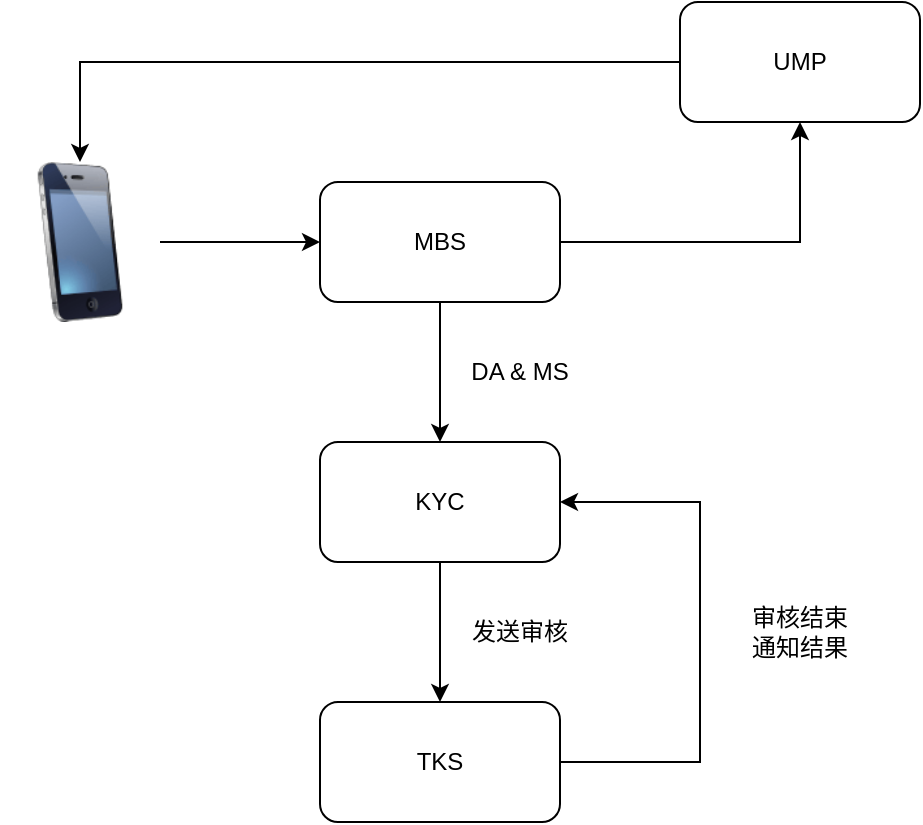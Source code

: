 <mxfile version="16.5.6" type="github" pages="3">
  <diagram id="iPhuilVgwoS9Ke7_U8F6" name="第 1 页">
    <mxGraphModel dx="1038" dy="547" grid="1" gridSize="10" guides="1" tooltips="1" connect="1" arrows="1" fold="1" page="1" pageScale="1" pageWidth="827" pageHeight="1169" math="0" shadow="0">
      <root>
        <mxCell id="0" />
        <mxCell id="1" parent="0" />
        <mxCell id="vAi0L5TWATyvluraUV4B-5" style="edgeStyle=orthogonalEdgeStyle;rounded=0;orthogonalLoop=1;jettySize=auto;html=1;exitX=1;exitY=0.5;exitDx=0;exitDy=0;entryX=0.5;entryY=1;entryDx=0;entryDy=0;" edge="1" parent="1" source="vAi0L5TWATyvluraUV4B-1" target="vAi0L5TWATyvluraUV4B-4">
          <mxGeometry relative="1" as="geometry" />
        </mxCell>
        <mxCell id="vAi0L5TWATyvluraUV4B-8" style="edgeStyle=orthogonalEdgeStyle;rounded=0;orthogonalLoop=1;jettySize=auto;html=1;exitX=0.5;exitY=1;exitDx=0;exitDy=0;entryX=0.5;entryY=0;entryDx=0;entryDy=0;" edge="1" parent="1" source="vAi0L5TWATyvluraUV4B-1" target="vAi0L5TWATyvluraUV4B-7">
          <mxGeometry relative="1" as="geometry" />
        </mxCell>
        <mxCell id="vAi0L5TWATyvluraUV4B-1" value="MBS" style="rounded=1;whiteSpace=wrap;html=1;" vertex="1" parent="1">
          <mxGeometry x="200" y="180" width="120" height="60" as="geometry" />
        </mxCell>
        <mxCell id="vAi0L5TWATyvluraUV4B-3" style="edgeStyle=orthogonalEdgeStyle;rounded=0;orthogonalLoop=1;jettySize=auto;html=1;exitX=1;exitY=0.5;exitDx=0;exitDy=0;entryX=0;entryY=0.5;entryDx=0;entryDy=0;" edge="1" parent="1" source="vAi0L5TWATyvluraUV4B-2" target="vAi0L5TWATyvluraUV4B-1">
          <mxGeometry relative="1" as="geometry" />
        </mxCell>
        <mxCell id="vAi0L5TWATyvluraUV4B-2" value="" style="image;html=1;image=img/lib/clip_art/telecommunication/iPhone_128x128.png" vertex="1" parent="1">
          <mxGeometry x="40" y="170" width="80" height="80" as="geometry" />
        </mxCell>
        <mxCell id="vAi0L5TWATyvluraUV4B-6" style="edgeStyle=orthogonalEdgeStyle;rounded=0;orthogonalLoop=1;jettySize=auto;html=1;exitX=0;exitY=0.5;exitDx=0;exitDy=0;" edge="1" parent="1" source="vAi0L5TWATyvluraUV4B-4" target="vAi0L5TWATyvluraUV4B-2">
          <mxGeometry relative="1" as="geometry" />
        </mxCell>
        <mxCell id="vAi0L5TWATyvluraUV4B-4" value="UMP" style="rounded=1;whiteSpace=wrap;html=1;" vertex="1" parent="1">
          <mxGeometry x="380" y="90" width="120" height="60" as="geometry" />
        </mxCell>
        <mxCell id="vAi0L5TWATyvluraUV4B-11" style="edgeStyle=orthogonalEdgeStyle;rounded=0;orthogonalLoop=1;jettySize=auto;html=1;exitX=0.5;exitY=1;exitDx=0;exitDy=0;" edge="1" parent="1" source="vAi0L5TWATyvluraUV4B-7" target="vAi0L5TWATyvluraUV4B-10">
          <mxGeometry relative="1" as="geometry" />
        </mxCell>
        <mxCell id="vAi0L5TWATyvluraUV4B-7" value="KYC" style="rounded=1;whiteSpace=wrap;html=1;" vertex="1" parent="1">
          <mxGeometry x="200" y="310" width="120" height="60" as="geometry" />
        </mxCell>
        <mxCell id="vAi0L5TWATyvluraUV4B-9" value="DA &amp;amp; MS" style="text;html=1;strokeColor=none;fillColor=none;align=center;verticalAlign=middle;whiteSpace=wrap;rounded=0;" vertex="1" parent="1">
          <mxGeometry x="270" y="260" width="60" height="30" as="geometry" />
        </mxCell>
        <mxCell id="vAi0L5TWATyvluraUV4B-12" style="edgeStyle=orthogonalEdgeStyle;rounded=0;orthogonalLoop=1;jettySize=auto;html=1;entryX=1;entryY=0.5;entryDx=0;entryDy=0;" edge="1" parent="1" source="vAi0L5TWATyvluraUV4B-10" target="vAi0L5TWATyvluraUV4B-7">
          <mxGeometry relative="1" as="geometry">
            <Array as="points">
              <mxPoint x="390" y="470" />
              <mxPoint x="390" y="340" />
            </Array>
          </mxGeometry>
        </mxCell>
        <mxCell id="vAi0L5TWATyvluraUV4B-10" value="TKS" style="rounded=1;whiteSpace=wrap;html=1;" vertex="1" parent="1">
          <mxGeometry x="200" y="440" width="120" height="60" as="geometry" />
        </mxCell>
        <mxCell id="vAi0L5TWATyvluraUV4B-13" value="发送审核" style="text;html=1;strokeColor=none;fillColor=none;align=center;verticalAlign=middle;whiteSpace=wrap;rounded=0;" vertex="1" parent="1">
          <mxGeometry x="270" y="390" width="60" height="30" as="geometry" />
        </mxCell>
        <mxCell id="vAi0L5TWATyvluraUV4B-14" value="审核结束&lt;br&gt;通知结果" style="text;html=1;strokeColor=none;fillColor=none;align=center;verticalAlign=middle;whiteSpace=wrap;rounded=0;" vertex="1" parent="1">
          <mxGeometry x="410" y="390" width="60" height="30" as="geometry" />
        </mxCell>
      </root>
    </mxGraphModel>
  </diagram>
  <diagram id="n6dTZC5-hFCf9qfJC6Uz" name="第 2 页">
    <mxGraphModel dx="1384" dy="729" grid="1" gridSize="10" guides="1" tooltips="1" connect="1" arrows="1" fold="1" page="1" pageScale="1" pageWidth="827" pageHeight="1169" math="0" shadow="0">
      <root>
        <mxCell id="rVu3aqndrenk4j7JYDpi-0" />
        <mxCell id="rVu3aqndrenk4j7JYDpi-1" parent="rVu3aqndrenk4j7JYDpi-0" />
        <mxCell id="rVu3aqndrenk4j7JYDpi-4" style="edgeStyle=orthogonalEdgeStyle;rounded=0;orthogonalLoop=1;jettySize=auto;html=1;exitX=0.5;exitY=1;exitDx=0;exitDy=0;exitPerimeter=0;" edge="1" parent="rVu3aqndrenk4j7JYDpi-1" source="rVu3aqndrenk4j7JYDpi-2" target="rVu3aqndrenk4j7JYDpi-5">
          <mxGeometry relative="1" as="geometry">
            <mxPoint x="400" y="160" as="targetPoint" />
          </mxGeometry>
        </mxCell>
        <mxCell id="rVu3aqndrenk4j7JYDpi-2" value="" style="strokeWidth=2;html=1;shape=mxgraph.flowchart.start_2;whiteSpace=wrap;" vertex="1" parent="rVu3aqndrenk4j7JYDpi-1">
          <mxGeometry x="360" y="40" width="100" height="100" as="geometry" />
        </mxCell>
        <mxCell id="rVu3aqndrenk4j7JYDpi-17" style="edgeStyle=orthogonalEdgeStyle;rounded=0;orthogonalLoop=1;jettySize=auto;html=1;exitX=0.5;exitY=1;exitDx=0;exitDy=0;" edge="1" parent="rVu3aqndrenk4j7JYDpi-1" source="rVu3aqndrenk4j7JYDpi-5" target="rVu3aqndrenk4j7JYDpi-6">
          <mxGeometry relative="1" as="geometry" />
        </mxCell>
        <mxCell id="rVu3aqndrenk4j7JYDpi-5" value="发送OTP" style="rounded=1;whiteSpace=wrap;html=1;" vertex="1" parent="rVu3aqndrenk4j7JYDpi-1">
          <mxGeometry x="350" y="200" width="120" height="60" as="geometry" />
        </mxCell>
        <mxCell id="rVu3aqndrenk4j7JYDpi-19" style="edgeStyle=orthogonalEdgeStyle;rounded=0;orthogonalLoop=1;jettySize=auto;html=1;exitX=0.5;exitY=1;exitDx=0;exitDy=0;" edge="1" parent="rVu3aqndrenk4j7JYDpi-1" source="rVu3aqndrenk4j7JYDpi-6" target="rVu3aqndrenk4j7JYDpi-7">
          <mxGeometry relative="1" as="geometry" />
        </mxCell>
        <mxCell id="rVu3aqndrenk4j7JYDpi-6" value="验证OTP" style="rounded=1;whiteSpace=wrap;html=1;" vertex="1" parent="rVu3aqndrenk4j7JYDpi-1">
          <mxGeometry x="350" y="320" width="120" height="60" as="geometry" />
        </mxCell>
        <mxCell id="rVu3aqndrenk4j7JYDpi-20" style="edgeStyle=orthogonalEdgeStyle;rounded=0;orthogonalLoop=1;jettySize=auto;html=1;exitX=0.5;exitY=1;exitDx=0;exitDy=0;entryX=0.5;entryY=0;entryDx=0;entryDy=0;" edge="1" parent="rVu3aqndrenk4j7JYDpi-1" source="rVu3aqndrenk4j7JYDpi-7" target="rVu3aqndrenk4j7JYDpi-8">
          <mxGeometry relative="1" as="geometry" />
        </mxCell>
        <mxCell id="rVu3aqndrenk4j7JYDpi-7" value="进入代办公司清单页" style="rounded=1;whiteSpace=wrap;html=1;" vertex="1" parent="rVu3aqndrenk4j7JYDpi-1">
          <mxGeometry x="350" y="450" width="120" height="60" as="geometry" />
        </mxCell>
        <mxCell id="rVu3aqndrenk4j7JYDpi-21" style="edgeStyle=orthogonalEdgeStyle;rounded=0;orthogonalLoop=1;jettySize=auto;html=1;exitX=0.5;exitY=1;exitDx=0;exitDy=0;" edge="1" parent="rVu3aqndrenk4j7JYDpi-1" source="rVu3aqndrenk4j7JYDpi-8" target="rVu3aqndrenk4j7JYDpi-9">
          <mxGeometry relative="1" as="geometry" />
        </mxCell>
        <mxCell id="rVu3aqndrenk4j7JYDpi-8" value="查询代办公司清单" style="rounded=1;whiteSpace=wrap;html=1;" vertex="1" parent="rVu3aqndrenk4j7JYDpi-1">
          <mxGeometry x="350" y="585" width="120" height="60" as="geometry" />
        </mxCell>
        <mxCell id="-jjtU4rKuom3vNCgCdDQ-6" style="edgeStyle=orthogonalEdgeStyle;rounded=0;orthogonalLoop=1;jettySize=auto;html=1;exitX=0.5;exitY=1;exitDx=0;exitDy=0;entryX=0.5;entryY=0;entryDx=0;entryDy=0;" edge="1" parent="rVu3aqndrenk4j7JYDpi-1" source="rVu3aqndrenk4j7JYDpi-9" target="rVu3aqndrenk4j7JYDpi-10">
          <mxGeometry relative="1" as="geometry" />
        </mxCell>
        <mxCell id="rVu3aqndrenk4j7JYDpi-9" value="发起IDV流程" style="rounded=1;whiteSpace=wrap;html=1;" vertex="1" parent="rVu3aqndrenk4j7JYDpi-1">
          <mxGeometry x="350" y="720" width="120" height="60" as="geometry" />
        </mxCell>
        <mxCell id="rVu3aqndrenk4j7JYDpi-25" style="edgeStyle=orthogonalEdgeStyle;rounded=0;orthogonalLoop=1;jettySize=auto;html=1;exitX=0.5;exitY=1;exitDx=0;exitDy=0;" edge="1" parent="rVu3aqndrenk4j7JYDpi-1" source="rVu3aqndrenk4j7JYDpi-10" target="rVu3aqndrenk4j7JYDpi-11">
          <mxGeometry relative="1" as="geometry" />
        </mxCell>
        <mxCell id="rVu3aqndrenk4j7JYDpi-10" value="DA" style="rounded=1;whiteSpace=wrap;html=1;" vertex="1" parent="rVu3aqndrenk4j7JYDpi-1">
          <mxGeometry x="350" y="860" width="120" height="60" as="geometry" />
        </mxCell>
        <mxCell id="rVu3aqndrenk4j7JYDpi-26" style="edgeStyle=orthogonalEdgeStyle;rounded=0;orthogonalLoop=1;jettySize=auto;html=1;exitX=0.5;exitY=1;exitDx=0;exitDy=0;" edge="1" parent="rVu3aqndrenk4j7JYDpi-1" source="rVu3aqndrenk4j7JYDpi-11" target="rVu3aqndrenk4j7JYDpi-14">
          <mxGeometry relative="1" as="geometry" />
        </mxCell>
        <mxCell id="rVu3aqndrenk4j7JYDpi-11" value="MS" style="rounded=1;whiteSpace=wrap;html=1;" vertex="1" parent="rVu3aqndrenk4j7JYDpi-1">
          <mxGeometry x="350" y="1000" width="120" height="60" as="geometry" />
        </mxCell>
        <mxCell id="rVu3aqndrenk4j7JYDpi-28" style="edgeStyle=orthogonalEdgeStyle;rounded=0;orthogonalLoop=1;jettySize=auto;html=1;exitX=0.5;exitY=1;exitDx=0;exitDy=0;entryX=0.5;entryY=0;entryDx=0;entryDy=0;" edge="1" parent="rVu3aqndrenk4j7JYDpi-1" source="rVu3aqndrenk4j7JYDpi-12" target="rVu3aqndrenk4j7JYDpi-13">
          <mxGeometry relative="1" as="geometry" />
        </mxCell>
        <mxCell id="rVu3aqndrenk4j7JYDpi-12" value="提交客户信息" style="rounded=1;whiteSpace=wrap;html=1;" vertex="1" parent="rVu3aqndrenk4j7JYDpi-1">
          <mxGeometry x="350" y="1280" width="120" height="60" as="geometry" />
        </mxCell>
        <mxCell id="3QitttOkeHnhthOmKTJF-1" style="edgeStyle=orthogonalEdgeStyle;rounded=0;orthogonalLoop=1;jettySize=auto;html=1;exitX=0.5;exitY=1;exitDx=0;exitDy=0;entryX=0.5;entryY=0;entryDx=0;entryDy=0;" edge="1" parent="rVu3aqndrenk4j7JYDpi-1" source="rVu3aqndrenk4j7JYDpi-13" target="3QitttOkeHnhthOmKTJF-0">
          <mxGeometry relative="1" as="geometry" />
        </mxCell>
        <mxCell id="rVu3aqndrenk4j7JYDpi-13" value="发起风险评估" style="rounded=1;whiteSpace=wrap;html=1;" vertex="1" parent="rVu3aqndrenk4j7JYDpi-1">
          <mxGeometry x="650" y="200" width="120" height="60" as="geometry" />
        </mxCell>
        <mxCell id="rVu3aqndrenk4j7JYDpi-27" style="edgeStyle=orthogonalEdgeStyle;rounded=0;orthogonalLoop=1;jettySize=auto;html=1;exitX=0.5;exitY=1;exitDx=0;exitDy=0;entryX=0.5;entryY=0;entryDx=0;entryDy=0;" edge="1" parent="rVu3aqndrenk4j7JYDpi-1" source="rVu3aqndrenk4j7JYDpi-14" target="rVu3aqndrenk4j7JYDpi-12">
          <mxGeometry relative="1" as="geometry" />
        </mxCell>
        <mxCell id="rVu3aqndrenk4j7JYDpi-14" value="查询FATCAT协议" style="rounded=1;whiteSpace=wrap;html=1;" vertex="1" parent="rVu3aqndrenk4j7JYDpi-1">
          <mxGeometry x="350" y="1140" width="120" height="60" as="geometry" />
        </mxCell>
        <mxCell id="3QitttOkeHnhthOmKTJF-4" style="edgeStyle=orthogonalEdgeStyle;rounded=0;orthogonalLoop=1;jettySize=auto;html=1;exitX=0.5;exitY=1;exitDx=0;exitDy=0;entryX=0.5;entryY=0;entryDx=0;entryDy=0;" edge="1" parent="rVu3aqndrenk4j7JYDpi-1" source="rVu3aqndrenk4j7JYDpi-15" target="3QitttOkeHnhthOmKTJF-3">
          <mxGeometry relative="1" as="geometry" />
        </mxCell>
        <mxCell id="rVu3aqndrenk4j7JYDpi-15" value="接受审核结果&lt;br&gt;修改审批记录" style="rounded=1;whiteSpace=wrap;html=1;" vertex="1" parent="rVu3aqndrenk4j7JYDpi-1">
          <mxGeometry x="650" y="440" width="120" height="60" as="geometry" />
        </mxCell>
        <mxCell id="3QitttOkeHnhthOmKTJF-2" style="edgeStyle=orthogonalEdgeStyle;rounded=0;orthogonalLoop=1;jettySize=auto;html=1;exitX=0.5;exitY=1;exitDx=0;exitDy=0;entryX=0.5;entryY=0;entryDx=0;entryDy=0;" edge="1" parent="rVu3aqndrenk4j7JYDpi-1" source="3QitttOkeHnhthOmKTJF-0" target="rVu3aqndrenk4j7JYDpi-15">
          <mxGeometry relative="1" as="geometry" />
        </mxCell>
        <mxCell id="3QitttOkeHnhthOmKTJF-0" value="发起人工审核" style="rounded=1;whiteSpace=wrap;html=1;fillColor=none;" vertex="1" parent="rVu3aqndrenk4j7JYDpi-1">
          <mxGeometry x="650" y="320" width="120" height="60" as="geometry" />
        </mxCell>
        <mxCell id="3QitttOkeHnhthOmKTJF-3" value="MQ通知对公系统" style="rounded=1;whiteSpace=wrap;html=1;fillColor=none;" vertex="1" parent="rVu3aqndrenk4j7JYDpi-1">
          <mxGeometry x="650" y="560" width="120" height="60" as="geometry" />
        </mxCell>
        <mxCell id="3QitttOkeHnhthOmKTJF-5" value="对公查询ekyc结果" style="rounded=1;whiteSpace=wrap;html=1;fillColor=none;" vertex="1" parent="rVu3aqndrenk4j7JYDpi-1">
          <mxGeometry x="650" y="700" width="120" height="60" as="geometry" />
        </mxCell>
        <mxCell id="3QitttOkeHnhthOmKTJF-6" value="定时任务同步审批结果" style="rounded=1;whiteSpace=wrap;html=1;fillColor=none;" vertex="1" parent="rVu3aqndrenk4j7JYDpi-1">
          <mxGeometry x="650" y="840" width="120" height="60" as="geometry" />
        </mxCell>
      </root>
    </mxGraphModel>
  </diagram>
  <diagram id="rk6mlevVLIz8R-U7IFfp" name="第 3 页">
    <mxGraphModel dx="1483" dy="781" grid="1" gridSize="10" guides="1" tooltips="1" connect="1" arrows="1" fold="1" page="1" pageScale="1" pageWidth="827" pageHeight="1169" math="0" shadow="0">
      <root>
        <mxCell id="K2FJl-IrI8WriEFIL86t-0" />
        <mxCell id="K2FJl-IrI8WriEFIL86t-1" parent="K2FJl-IrI8WriEFIL86t-0" />
        <mxCell id="K2FJl-IrI8WriEFIL86t-7" value="" style="rounded=0;whiteSpace=wrap;html=1;fillColor=none;" vertex="1" parent="K2FJl-IrI8WriEFIL86t-1">
          <mxGeometry x="346" y="30" width="256" height="520" as="geometry" />
        </mxCell>
        <mxCell id="K2FJl-IrI8WriEFIL86t-2" value="发送/验证OTP" style="rounded=1;whiteSpace=wrap;html=1;" vertex="1" parent="K2FJl-IrI8WriEFIL86t-1">
          <mxGeometry x="414" y="80" width="120" height="60" as="geometry" />
        </mxCell>
        <mxCell id="K2FJl-IrI8WriEFIL86t-3" value="查询对公开户列表" style="rounded=1;whiteSpace=wrap;html=1;" vertex="1" parent="K2FJl-IrI8WriEFIL86t-1">
          <mxGeometry x="414" y="200" width="120" height="60" as="geometry" />
        </mxCell>
        <mxCell id="K2FJl-IrI8WriEFIL86t-4" value="DA/MS" style="rounded=1;whiteSpace=wrap;html=1;" vertex="1" parent="K2FJl-IrI8WriEFIL86t-1">
          <mxGeometry x="414" y="320" width="120" height="60" as="geometry" />
        </mxCell>
        <mxCell id="K2FJl-IrI8WriEFIL86t-5" value="签署开户授权书" style="rounded=1;whiteSpace=wrap;html=1;" vertex="1" parent="K2FJl-IrI8WriEFIL86t-1">
          <mxGeometry x="414" y="440" width="120" height="60" as="geometry" />
        </mxCell>
        <mxCell id="K2FJl-IrI8WriEFIL86t-6" value="审批QA单" style="rounded=1;whiteSpace=wrap;html=1;" vertex="1" parent="K2FJl-IrI8WriEFIL86t-1">
          <mxGeometry x="414" y="630" width="120" height="60" as="geometry" />
        </mxCell>
        <mxCell id="K2FJl-IrI8WriEFIL86t-9" style="edgeStyle=orthogonalEdgeStyle;rounded=0;orthogonalLoop=1;jettySize=auto;html=1;" edge="1" parent="K2FJl-IrI8WriEFIL86t-1" source="K2FJl-IrI8WriEFIL86t-8">
          <mxGeometry relative="1" as="geometry">
            <mxPoint x="340" y="330" as="targetPoint" />
          </mxGeometry>
        </mxCell>
        <mxCell id="K2FJl-IrI8WriEFIL86t-8" value="用户" style="shape=umlActor;verticalLabelPosition=bottom;verticalAlign=top;html=1;fillColor=none;" vertex="1" parent="K2FJl-IrI8WriEFIL86t-1">
          <mxGeometry x="110" y="300" width="30" height="60" as="geometry" />
        </mxCell>
        <mxCell id="K2FJl-IrI8WriEFIL86t-11" style="edgeStyle=orthogonalEdgeStyle;rounded=0;orthogonalLoop=1;jettySize=auto;html=1;entryX=0;entryY=0.5;entryDx=0;entryDy=0;" edge="1" parent="K2FJl-IrI8WriEFIL86t-1" source="K2FJl-IrI8WriEFIL86t-10" target="K2FJl-IrI8WriEFIL86t-6">
          <mxGeometry relative="1" as="geometry" />
        </mxCell>
        <mxCell id="K2FJl-IrI8WriEFIL86t-10" value="OPS" style="shape=umlActor;verticalLabelPosition=bottom;verticalAlign=top;html=1;fillColor=none;" vertex="1" parent="K2FJl-IrI8WriEFIL86t-1">
          <mxGeometry x="110" y="630" width="30" height="60" as="geometry" />
        </mxCell>
      </root>
    </mxGraphModel>
  </diagram>
</mxfile>
